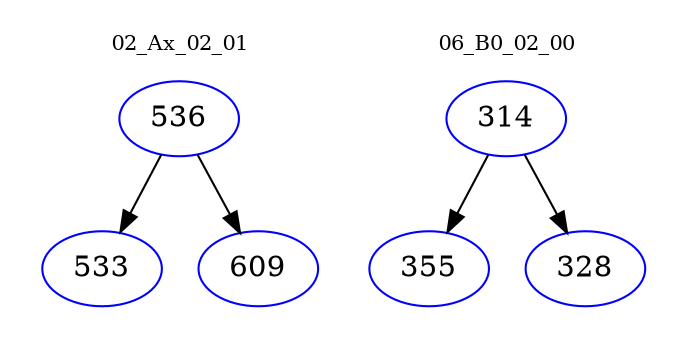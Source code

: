 digraph{
subgraph cluster_0 {
color = white
label = "02_Ax_02_01";
fontsize=10;
T0_536 [label="536", color="blue"]
T0_536 -> T0_533 [color="black"]
T0_533 [label="533", color="blue"]
T0_536 -> T0_609 [color="black"]
T0_609 [label="609", color="blue"]
}
subgraph cluster_1 {
color = white
label = "06_B0_02_00";
fontsize=10;
T1_314 [label="314", color="blue"]
T1_314 -> T1_355 [color="black"]
T1_355 [label="355", color="blue"]
T1_314 -> T1_328 [color="black"]
T1_328 [label="328", color="blue"]
}
}
